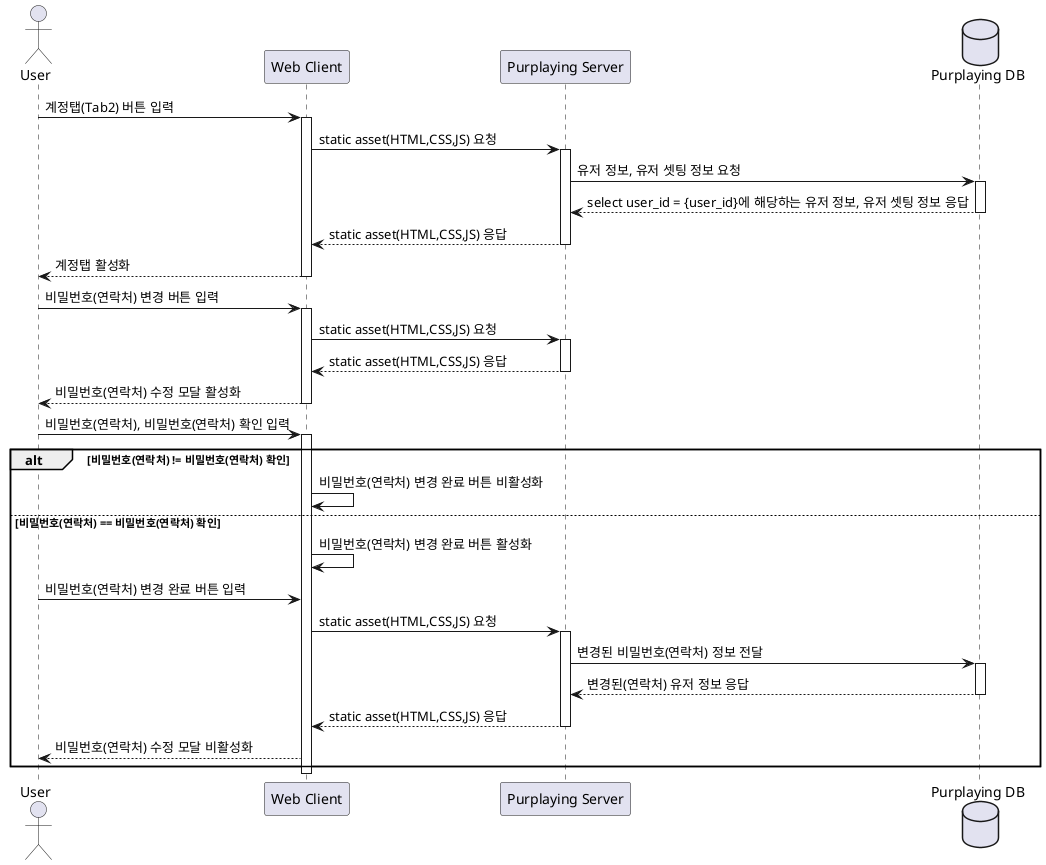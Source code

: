 @startuml
actor User as U
participant "Web Client" as C
participant "Purplaying Server" as S
database "Purplaying DB" as D

U -> C: 계정탭(Tab2) 버튼 입력
activate C
C -> S : static asset(HTML,CSS,JS) 요청
activate S
S -> D : 유저 정보, 유저 셋팅 정보 요청
activate D
D --> S : select user_id = {user_id}에 해당하는 유저 정보, 유저 셋팅 정보 응답
deactivate D
S --> C : static asset(HTML,CSS,JS) 응답
deactivate S
C --> U : 계정탭 활성화
deactivate C

U -> C : 비밀번호(연락처) 변경 버튼 입력
activate C
C -> S : static asset(HTML,CSS,JS) 요청
activate S
S --> C : static asset(HTML,CSS,JS) 응답
deactivate S
C --> U : 비밀번호(연락처) 수정 모달 활성화
deactivate C

U -> C : 비밀번호(연락처), 비밀번호(연락처) 확인 입력
activate C
alt 비밀번호(연락처) != 비밀번호(연락처) 확인
C -> C : 비밀번호(연락처) 변경 완료 버튼 비활성화

else 비밀번호(연락처) == 비밀번호(연락처) 확인
C -> C : 비밀번호(연락처) 변경 완료 버튼 활성화
U -> C : 비밀번호(연락처) 변경 완료 버튼 입력
C -> S : static asset(HTML,CSS,JS) 요청
activate S
S -> D : 변경된 비밀번호(연락처) 정보 전달
activate D
D --> S : 변경된(연락처) 유저 정보 응답
deactivate D
S --> C : static asset(HTML,CSS,JS) 응답
deactivate S
C --> U : 비밀번호(연락처) 수정 모달 비활성화
end

deactivate C
@enduml